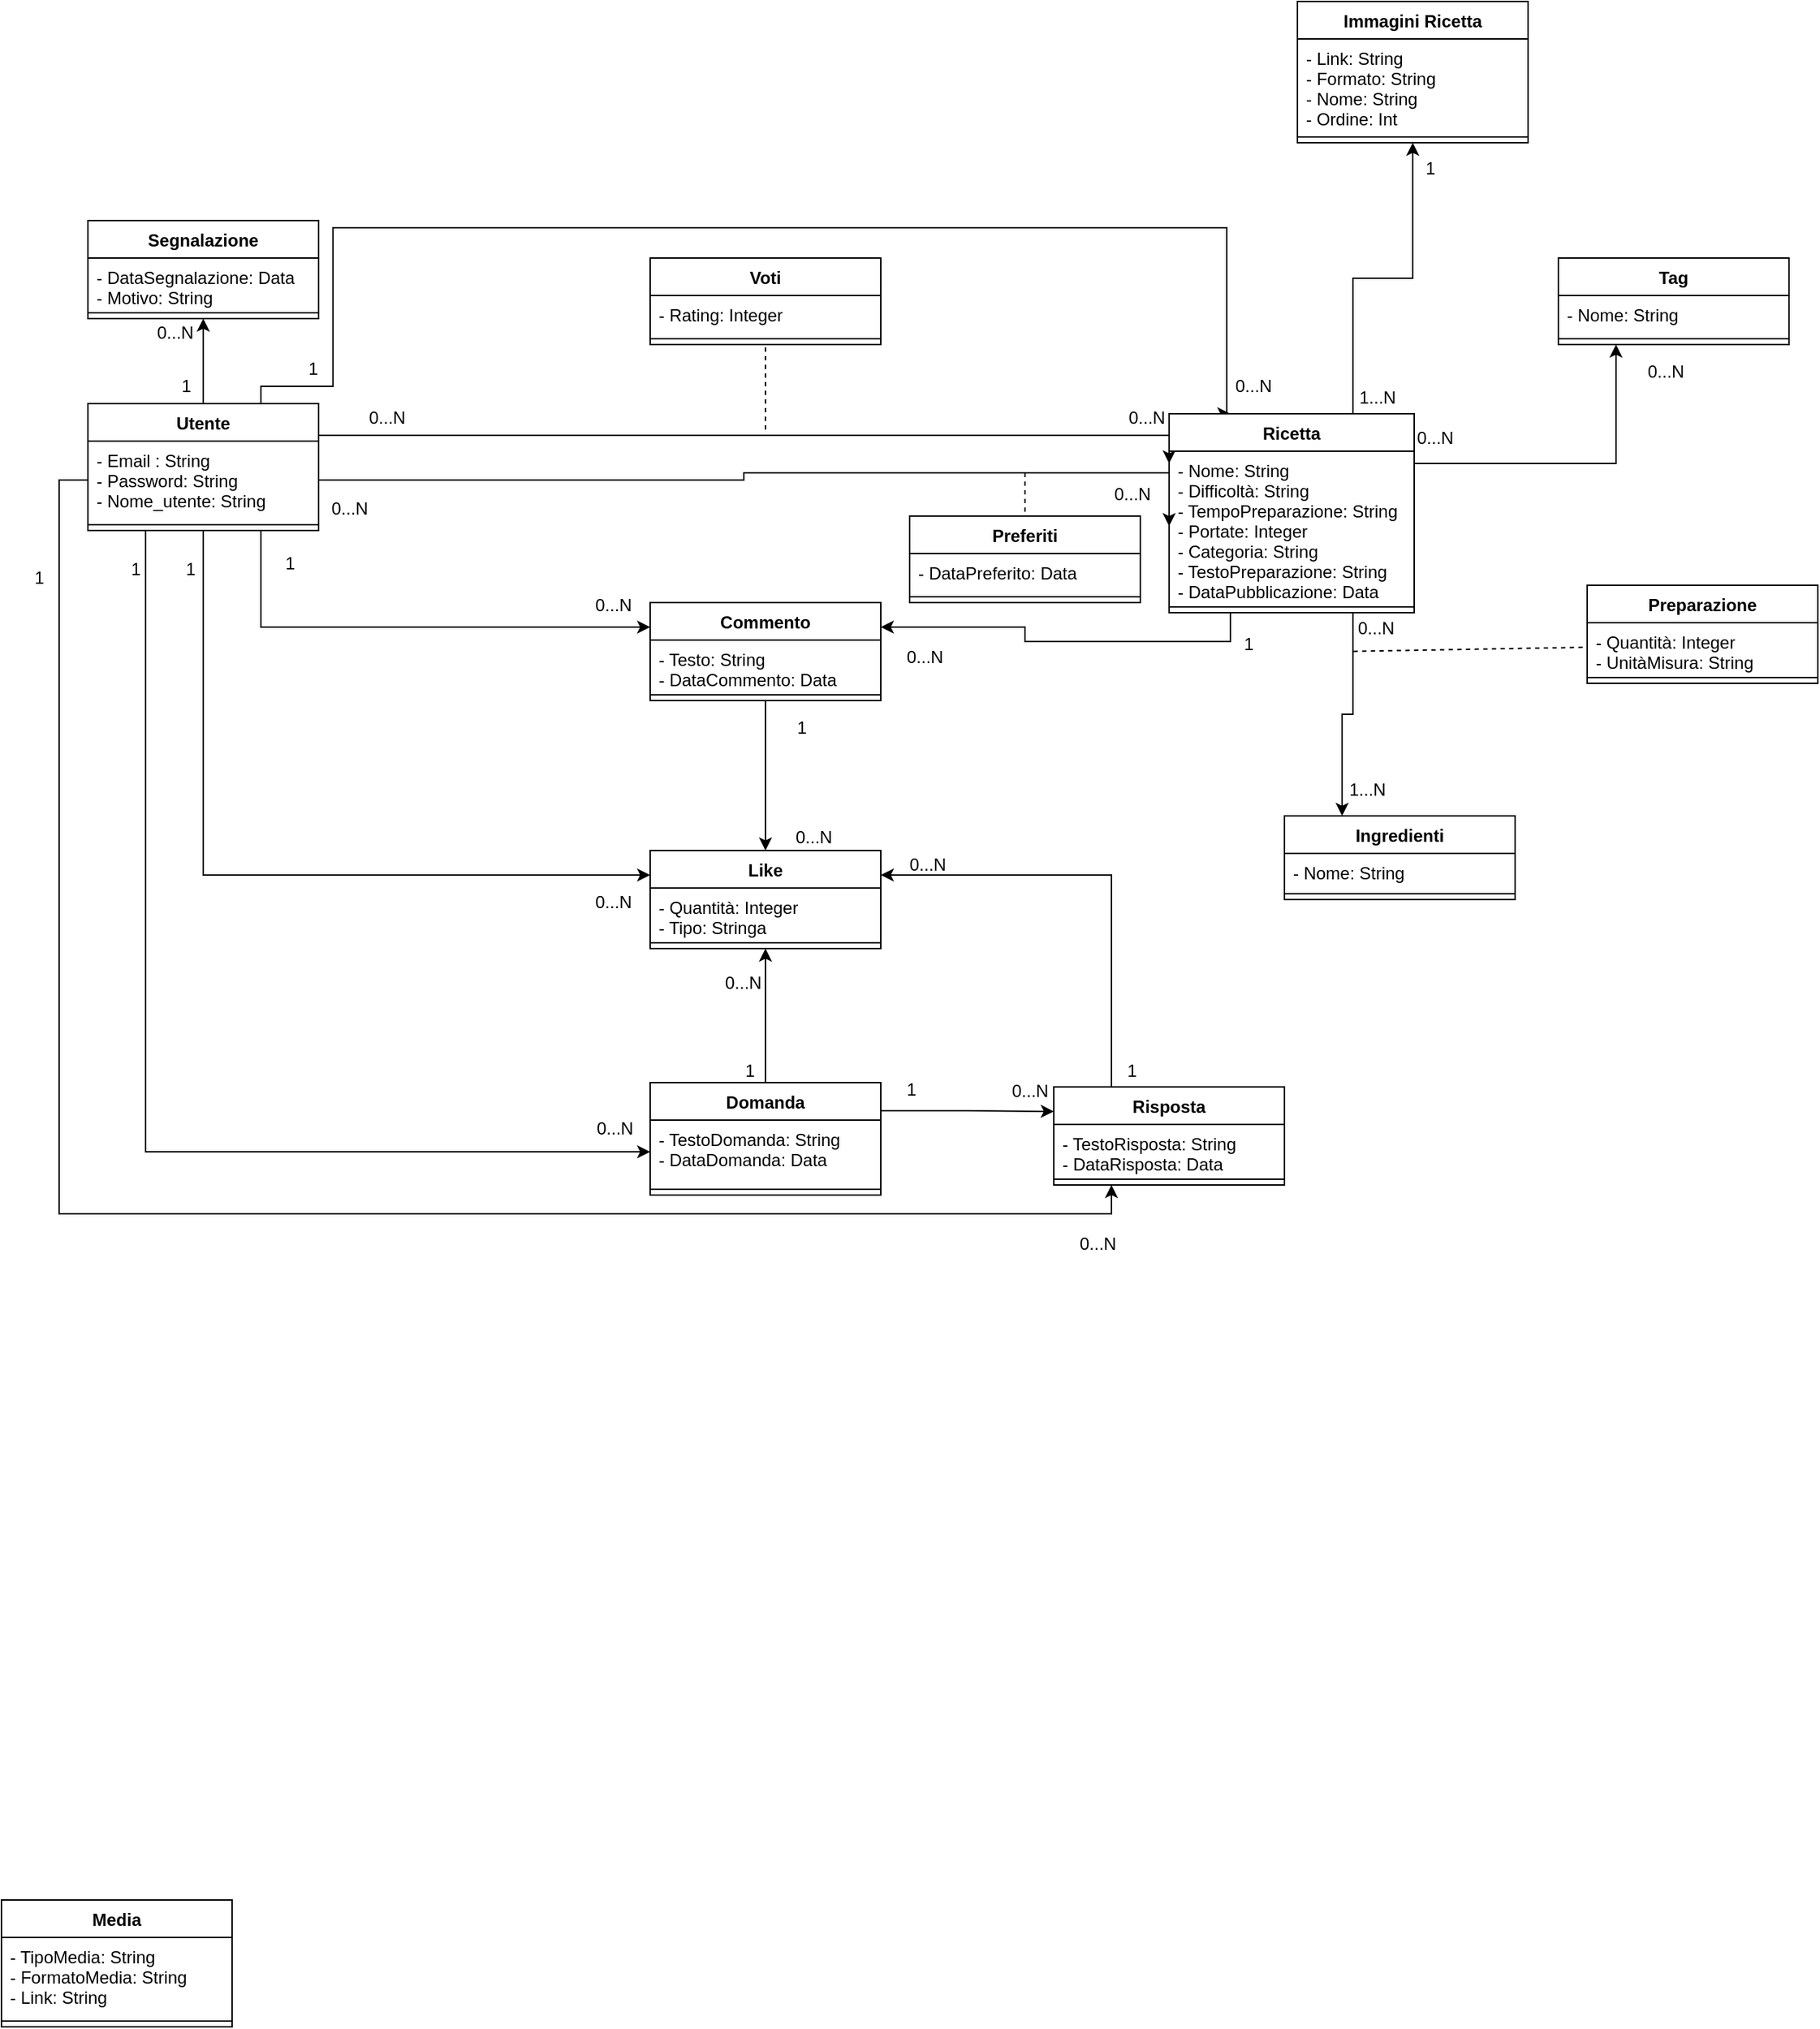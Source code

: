<mxfile version="10.5.9" type="device"><diagram id="XpXjDNt-3Lndr2vm-Jvw" name="Page-1"><mxGraphModel dx="1010" dy="2893" grid="1" gridSize="10" guides="1" tooltips="1" connect="1" arrows="1" fold="1" page="1" pageScale="1" pageWidth="1654" pageHeight="2336" math="0" shadow="0"><root><mxCell id="0"/><mxCell id="1" parent="0"/><mxCell id="xp0NEgEFZa0FCV6qBXXA-51" style="edgeStyle=orthogonalEdgeStyle;rounded=0;orthogonalLoop=1;jettySize=auto;html=1;exitX=1;exitY=0.25;exitDx=0;exitDy=0;entryX=0;entryY=0.25;entryDx=0;entryDy=0;" parent="1" source="xp0NEgEFZa0FCV6qBXXA-1" target="xp0NEgEFZa0FCV6qBXXA-5" edge="1"><mxGeometry relative="1" as="geometry"><Array as="points"><mxPoint x="830" y="214"/></Array></mxGeometry></mxCell><mxCell id="xp0NEgEFZa0FCV6qBXXA-63" style="edgeStyle=orthogonalEdgeStyle;rounded=0;orthogonalLoop=1;jettySize=auto;html=1;exitX=0.75;exitY=1;exitDx=0;exitDy=0;entryX=0;entryY=0.25;entryDx=0;entryDy=0;" parent="1" source="xp0NEgEFZa0FCV6qBXXA-1" target="xp0NEgEFZa0FCV6qBXXA-9" edge="1"><mxGeometry relative="1" as="geometry"/></mxCell><mxCell id="xp0NEgEFZa0FCV6qBXXA-66" style="edgeStyle=orthogonalEdgeStyle;rounded=0;orthogonalLoop=1;jettySize=auto;html=1;exitX=0.5;exitY=1;exitDx=0;exitDy=0;entryX=0;entryY=0.25;entryDx=0;entryDy=0;" parent="1" source="xp0NEgEFZa0FCV6qBXXA-1" target="xp0NEgEFZa0FCV6qBXXA-13" edge="1"><mxGeometry relative="1" as="geometry"/></mxCell><mxCell id="xp0NEgEFZa0FCV6qBXXA-76" style="edgeStyle=orthogonalEdgeStyle;rounded=0;orthogonalLoop=1;jettySize=auto;html=1;exitX=0.5;exitY=0;exitDx=0;exitDy=0;entryX=0.5;entryY=1;entryDx=0;entryDy=0;" parent="1" source="xp0NEgEFZa0FCV6qBXXA-1" target="xp0NEgEFZa0FCV6qBXXA-33" edge="1"><mxGeometry relative="1" as="geometry"/></mxCell><mxCell id="xp0NEgEFZa0FCV6qBXXA-88" style="edgeStyle=orthogonalEdgeStyle;rounded=0;orthogonalLoop=1;jettySize=auto;html=1;exitX=0.75;exitY=0;exitDx=0;exitDy=0;entryX=0.25;entryY=0;entryDx=0;entryDy=0;" parent="1" source="xp0NEgEFZa0FCV6qBXXA-1" target="xp0NEgEFZa0FCV6qBXXA-5" edge="1"><mxGeometry relative="1" as="geometry"><Array as="points"><mxPoint x="200" y="180"/><mxPoint x="250" y="180"/><mxPoint x="250" y="70"/><mxPoint x="870" y="70"/></Array></mxGeometry></mxCell><mxCell id="fRyMFQYkiwxpKiQndbeK-6" style="edgeStyle=orthogonalEdgeStyle;rounded=0;orthogonalLoop=1;jettySize=auto;html=1;exitX=0.25;exitY=1;exitDx=0;exitDy=0;entryX=0;entryY=0.5;entryDx=0;entryDy=0;" parent="1" source="xp0NEgEFZa0FCV6qBXXA-1" target="xp0NEgEFZa0FCV6qBXXA-38" edge="1"><mxGeometry relative="1" as="geometry"/></mxCell><mxCell id="xp0NEgEFZa0FCV6qBXXA-1" value="Utente" style="swimlane;fontStyle=1;align=center;verticalAlign=top;childLayout=stackLayout;horizontal=1;startSize=26;horizontalStack=0;resizeParent=1;resizeParentMax=0;resizeLast=0;collapsible=1;marginBottom=0;" parent="1" vertex="1"><mxGeometry x="80" y="192" width="160" height="88" as="geometry"/></mxCell><mxCell id="xp0NEgEFZa0FCV6qBXXA-2" value="- Email : String&#xA;- Password: String&#xA;- Nome_utente: String&#xA;" style="text;strokeColor=none;fillColor=none;align=left;verticalAlign=top;spacingLeft=4;spacingRight=4;overflow=hidden;rotatable=0;points=[[0,0.5],[1,0.5]];portConstraint=eastwest;" parent="xp0NEgEFZa0FCV6qBXXA-1" vertex="1"><mxGeometry y="26" width="160" height="54" as="geometry"/></mxCell><mxCell id="xp0NEgEFZa0FCV6qBXXA-3" value="" style="line;strokeWidth=1;fillColor=none;align=left;verticalAlign=middle;spacingTop=-1;spacingLeft=3;spacingRight=3;rotatable=0;labelPosition=right;points=[];portConstraint=eastwest;" parent="xp0NEgEFZa0FCV6qBXXA-1" vertex="1"><mxGeometry y="80" width="160" height="8" as="geometry"/></mxCell><mxCell id="xp0NEgEFZa0FCV6qBXXA-57" style="edgeStyle=orthogonalEdgeStyle;rounded=0;orthogonalLoop=1;jettySize=auto;html=1;exitX=0.75;exitY=1;exitDx=0;exitDy=0;entryX=0.25;entryY=0;entryDx=0;entryDy=0;" parent="1" source="xp0NEgEFZa0FCV6qBXXA-5" target="xp0NEgEFZa0FCV6qBXXA-21" edge="1"><mxGeometry relative="1" as="geometry"/></mxCell><mxCell id="xp0NEgEFZa0FCV6qBXXA-64" style="edgeStyle=orthogonalEdgeStyle;rounded=0;orthogonalLoop=1;jettySize=auto;html=1;exitX=0.25;exitY=1;exitDx=0;exitDy=0;entryX=1;entryY=0.25;entryDx=0;entryDy=0;" parent="1" source="xp0NEgEFZa0FCV6qBXXA-5" target="xp0NEgEFZa0FCV6qBXXA-9" edge="1"><mxGeometry relative="1" as="geometry"/></mxCell><mxCell id="xp0NEgEFZa0FCV6qBXXA-78" style="edgeStyle=orthogonalEdgeStyle;rounded=0;orthogonalLoop=1;jettySize=auto;html=1;exitX=1;exitY=0.25;exitDx=0;exitDy=0;entryX=0.25;entryY=1;entryDx=0;entryDy=0;" parent="1" source="xp0NEgEFZa0FCV6qBXXA-5" target="xp0NEgEFZa0FCV6qBXXA-25" edge="1"><mxGeometry relative="1" as="geometry"/></mxCell><mxCell id="4UnbL6Nu-8qdcva4Nt-v-6" style="edgeStyle=orthogonalEdgeStyle;rounded=0;orthogonalLoop=1;jettySize=auto;html=1;exitX=0.75;exitY=0;exitDx=0;exitDy=0;entryX=0.5;entryY=1;entryDx=0;entryDy=0;" parent="1" source="xp0NEgEFZa0FCV6qBXXA-5" target="4UnbL6Nu-8qdcva4Nt-v-1" edge="1"><mxGeometry relative="1" as="geometry"/></mxCell><mxCell id="xp0NEgEFZa0FCV6qBXXA-5" value="Ricetta" style="swimlane;fontStyle=1;align=center;verticalAlign=top;childLayout=stackLayout;horizontal=1;startSize=26;horizontalStack=0;resizeParent=1;resizeParentMax=0;resizeLast=0;collapsible=1;marginBottom=0;" parent="1" vertex="1"><mxGeometry x="830" y="199" width="170" height="138" as="geometry"/></mxCell><mxCell id="xp0NEgEFZa0FCV6qBXXA-6" value="- Nome: String&#xA;- Difficoltà: String&#xA;- TempoPreparazione: String&#xA;- Portate: Integer&#xA;- Categoria: String&#xA;- TestoPreparazione: String&#xA;- DataPubblicazione: Data&#xA;&#xA;" style="text;strokeColor=none;fillColor=none;align=left;verticalAlign=top;spacingLeft=4;spacingRight=4;overflow=hidden;rotatable=0;points=[[0,0.5],[1,0.5]];portConstraint=eastwest;" parent="xp0NEgEFZa0FCV6qBXXA-5" vertex="1"><mxGeometry y="26" width="170" height="104" as="geometry"/></mxCell><mxCell id="xp0NEgEFZa0FCV6qBXXA-7" value="" style="line;strokeWidth=1;fillColor=none;align=left;verticalAlign=middle;spacingTop=-1;spacingLeft=3;spacingRight=3;rotatable=0;labelPosition=right;points=[];portConstraint=eastwest;" parent="xp0NEgEFZa0FCV6qBXXA-5" vertex="1"><mxGeometry y="130" width="170" height="8" as="geometry"/></mxCell><mxCell id="xp0NEgEFZa0FCV6qBXXA-65" style="edgeStyle=orthogonalEdgeStyle;rounded=0;orthogonalLoop=1;jettySize=auto;html=1;exitX=0.5;exitY=1;exitDx=0;exitDy=0;entryX=0.5;entryY=0;entryDx=0;entryDy=0;" parent="1" source="xp0NEgEFZa0FCV6qBXXA-9" target="xp0NEgEFZa0FCV6qBXXA-13" edge="1"><mxGeometry relative="1" as="geometry"/></mxCell><mxCell id="xp0NEgEFZa0FCV6qBXXA-9" value="Commento" style="swimlane;fontStyle=1;align=center;verticalAlign=top;childLayout=stackLayout;horizontal=1;startSize=26;horizontalStack=0;resizeParent=1;resizeParentMax=0;resizeLast=0;collapsible=1;marginBottom=0;" parent="1" vertex="1"><mxGeometry x="470" y="330" width="160" height="68" as="geometry"/></mxCell><mxCell id="xp0NEgEFZa0FCV6qBXXA-10" value="- Testo: String&#xA;- DataCommento: Data&#xA;" style="text;strokeColor=none;fillColor=none;align=left;verticalAlign=top;spacingLeft=4;spacingRight=4;overflow=hidden;rotatable=0;points=[[0,0.5],[1,0.5]];portConstraint=eastwest;" parent="xp0NEgEFZa0FCV6qBXXA-9" vertex="1"><mxGeometry y="26" width="160" height="34" as="geometry"/></mxCell><mxCell id="xp0NEgEFZa0FCV6qBXXA-11" value="" style="line;strokeWidth=1;fillColor=none;align=left;verticalAlign=middle;spacingTop=-1;spacingLeft=3;spacingRight=3;rotatable=0;labelPosition=right;points=[];portConstraint=eastwest;" parent="xp0NEgEFZa0FCV6qBXXA-9" vertex="1"><mxGeometry y="60" width="160" height="8" as="geometry"/></mxCell><mxCell id="xp0NEgEFZa0FCV6qBXXA-13" value="Like" style="swimlane;fontStyle=1;align=center;verticalAlign=top;childLayout=stackLayout;horizontal=1;startSize=26;horizontalStack=0;resizeParent=1;resizeParentMax=0;resizeLast=0;collapsible=1;marginBottom=0;" parent="1" vertex="1"><mxGeometry x="470" y="502" width="160" height="68" as="geometry"/></mxCell><mxCell id="xp0NEgEFZa0FCV6qBXXA-14" value="- Quantità: Integer&#xA;- Tipo: Stringa&#xA;" style="text;strokeColor=none;fillColor=none;align=left;verticalAlign=top;spacingLeft=4;spacingRight=4;overflow=hidden;rotatable=0;points=[[0,0.5],[1,0.5]];portConstraint=eastwest;" parent="xp0NEgEFZa0FCV6qBXXA-13" vertex="1"><mxGeometry y="26" width="160" height="34" as="geometry"/></mxCell><mxCell id="xp0NEgEFZa0FCV6qBXXA-15" value="" style="line;strokeWidth=1;fillColor=none;align=left;verticalAlign=middle;spacingTop=-1;spacingLeft=3;spacingRight=3;rotatable=0;labelPosition=right;points=[];portConstraint=eastwest;" parent="xp0NEgEFZa0FCV6qBXXA-13" vertex="1"><mxGeometry y="60" width="160" height="8" as="geometry"/></mxCell><mxCell id="xp0NEgEFZa0FCV6qBXXA-17" value="Voti" style="swimlane;fontStyle=1;align=center;verticalAlign=top;childLayout=stackLayout;horizontal=1;startSize=26;horizontalStack=0;resizeParent=1;resizeParentMax=0;resizeLast=0;collapsible=1;marginBottom=0;" parent="1" vertex="1"><mxGeometry x="470" y="91" width="160" height="60" as="geometry"/></mxCell><mxCell id="xp0NEgEFZa0FCV6qBXXA-18" value="- Rating: Integer" style="text;strokeColor=none;fillColor=none;align=left;verticalAlign=top;spacingLeft=4;spacingRight=4;overflow=hidden;rotatable=0;points=[[0,0.5],[1,0.5]];portConstraint=eastwest;" parent="xp0NEgEFZa0FCV6qBXXA-17" vertex="1"><mxGeometry y="26" width="160" height="26" as="geometry"/></mxCell><mxCell id="xp0NEgEFZa0FCV6qBXXA-19" value="" style="line;strokeWidth=1;fillColor=none;align=left;verticalAlign=middle;spacingTop=-1;spacingLeft=3;spacingRight=3;rotatable=0;labelPosition=right;points=[];portConstraint=eastwest;" parent="xp0NEgEFZa0FCV6qBXXA-17" vertex="1"><mxGeometry y="52" width="160" height="8" as="geometry"/></mxCell><mxCell id="xp0NEgEFZa0FCV6qBXXA-21" value="Ingredienti" style="swimlane;fontStyle=1;align=center;verticalAlign=top;childLayout=stackLayout;horizontal=1;startSize=26;horizontalStack=0;resizeParent=1;resizeParentMax=0;resizeLast=0;collapsible=1;marginBottom=0;" parent="1" vertex="1"><mxGeometry x="910" y="478" width="160" height="58" as="geometry"/></mxCell><mxCell id="xp0NEgEFZa0FCV6qBXXA-22" value="- Nome: String&#xA;" style="text;strokeColor=none;fillColor=none;align=left;verticalAlign=top;spacingLeft=4;spacingRight=4;overflow=hidden;rotatable=0;points=[[0,0.5],[1,0.5]];portConstraint=eastwest;" parent="xp0NEgEFZa0FCV6qBXXA-21" vertex="1"><mxGeometry y="26" width="160" height="24" as="geometry"/></mxCell><mxCell id="xp0NEgEFZa0FCV6qBXXA-23" value="" style="line;strokeWidth=1;fillColor=none;align=left;verticalAlign=middle;spacingTop=-1;spacingLeft=3;spacingRight=3;rotatable=0;labelPosition=right;points=[];portConstraint=eastwest;" parent="xp0NEgEFZa0FCV6qBXXA-21" vertex="1"><mxGeometry y="50" width="160" height="8" as="geometry"/></mxCell><mxCell id="xp0NEgEFZa0FCV6qBXXA-25" value="Tag" style="swimlane;fontStyle=1;align=center;verticalAlign=top;childLayout=stackLayout;horizontal=1;startSize=26;horizontalStack=0;resizeParent=1;resizeParentMax=0;resizeLast=0;collapsible=1;marginBottom=0;" parent="1" vertex="1"><mxGeometry x="1100" y="91" width="160" height="60" as="geometry"/></mxCell><mxCell id="xp0NEgEFZa0FCV6qBXXA-26" value="- Nome: String" style="text;strokeColor=none;fillColor=none;align=left;verticalAlign=top;spacingLeft=4;spacingRight=4;overflow=hidden;rotatable=0;points=[[0,0.5],[1,0.5]];portConstraint=eastwest;" parent="xp0NEgEFZa0FCV6qBXXA-25" vertex="1"><mxGeometry y="26" width="160" height="26" as="geometry"/></mxCell><mxCell id="xp0NEgEFZa0FCV6qBXXA-27" value="" style="line;strokeWidth=1;fillColor=none;align=left;verticalAlign=middle;spacingTop=-1;spacingLeft=3;spacingRight=3;rotatable=0;labelPosition=right;points=[];portConstraint=eastwest;" parent="xp0NEgEFZa0FCV6qBXXA-25" vertex="1"><mxGeometry y="52" width="160" height="8" as="geometry"/></mxCell><mxCell id="xp0NEgEFZa0FCV6qBXXA-29" value="Preferiti" style="swimlane;fontStyle=1;align=center;verticalAlign=top;childLayout=stackLayout;horizontal=1;startSize=26;horizontalStack=0;resizeParent=1;resizeParentMax=0;resizeLast=0;collapsible=1;marginBottom=0;" parent="1" vertex="1"><mxGeometry x="650" y="270" width="160" height="60" as="geometry"/></mxCell><mxCell id="xp0NEgEFZa0FCV6qBXXA-30" value="- DataPreferito: Data" style="text;strokeColor=none;fillColor=none;align=left;verticalAlign=top;spacingLeft=4;spacingRight=4;overflow=hidden;rotatable=0;points=[[0,0.5],[1,0.5]];portConstraint=eastwest;" parent="xp0NEgEFZa0FCV6qBXXA-29" vertex="1"><mxGeometry y="26" width="160" height="26" as="geometry"/></mxCell><mxCell id="xp0NEgEFZa0FCV6qBXXA-31" value="" style="line;strokeWidth=1;fillColor=none;align=left;verticalAlign=middle;spacingTop=-1;spacingLeft=3;spacingRight=3;rotatable=0;labelPosition=right;points=[];portConstraint=eastwest;" parent="xp0NEgEFZa0FCV6qBXXA-29" vertex="1"><mxGeometry y="52" width="160" height="8" as="geometry"/></mxCell><mxCell id="xp0NEgEFZa0FCV6qBXXA-33" value="Segnalazione" style="swimlane;fontStyle=1;align=center;verticalAlign=top;childLayout=stackLayout;horizontal=1;startSize=26;horizontalStack=0;resizeParent=1;resizeParentMax=0;resizeLast=0;collapsible=1;marginBottom=0;" parent="1" vertex="1"><mxGeometry x="80" y="65" width="160" height="68" as="geometry"/></mxCell><mxCell id="xp0NEgEFZa0FCV6qBXXA-34" value="- DataSegnalazione: Data&#xA;- Motivo: String&#xA;" style="text;strokeColor=none;fillColor=none;align=left;verticalAlign=top;spacingLeft=4;spacingRight=4;overflow=hidden;rotatable=0;points=[[0,0.5],[1,0.5]];portConstraint=eastwest;" parent="xp0NEgEFZa0FCV6qBXXA-33" vertex="1"><mxGeometry y="26" width="160" height="34" as="geometry"/></mxCell><mxCell id="xp0NEgEFZa0FCV6qBXXA-35" value="" style="line;strokeWidth=1;fillColor=none;align=left;verticalAlign=middle;spacingTop=-1;spacingLeft=3;spacingRight=3;rotatable=0;labelPosition=right;points=[];portConstraint=eastwest;" parent="xp0NEgEFZa0FCV6qBXXA-33" vertex="1"><mxGeometry y="60" width="160" height="8" as="geometry"/></mxCell><mxCell id="xp0NEgEFZa0FCV6qBXXA-73" style="edgeStyle=orthogonalEdgeStyle;rounded=0;orthogonalLoop=1;jettySize=auto;html=1;exitX=1;exitY=0.25;exitDx=0;exitDy=0;entryX=0;entryY=0.25;entryDx=0;entryDy=0;" parent="1" source="xp0NEgEFZa0FCV6qBXXA-37" target="xp0NEgEFZa0FCV6qBXXA-41" edge="1"><mxGeometry relative="1" as="geometry"/></mxCell><mxCell id="xp0NEgEFZa0FCV6qBXXA-74" style="edgeStyle=orthogonalEdgeStyle;rounded=0;orthogonalLoop=1;jettySize=auto;html=1;exitX=0.5;exitY=0;exitDx=0;exitDy=0;entryX=0.5;entryY=1;entryDx=0;entryDy=0;" parent="1" source="xp0NEgEFZa0FCV6qBXXA-37" target="xp0NEgEFZa0FCV6qBXXA-13" edge="1"><mxGeometry relative="1" as="geometry"/></mxCell><mxCell id="xp0NEgEFZa0FCV6qBXXA-37" value="Domanda" style="swimlane;fontStyle=1;align=center;verticalAlign=top;childLayout=stackLayout;horizontal=1;startSize=26;horizontalStack=0;resizeParent=1;resizeParentMax=0;resizeLast=0;collapsible=1;marginBottom=0;" parent="1" vertex="1"><mxGeometry x="470" y="663" width="160" height="78" as="geometry"/></mxCell><mxCell id="xp0NEgEFZa0FCV6qBXXA-38" value="- TestoDomanda: String&#xA;- DataDomanda: Data&#xA;" style="text;strokeColor=none;fillColor=none;align=left;verticalAlign=top;spacingLeft=4;spacingRight=4;overflow=hidden;rotatable=0;points=[[0,0.5],[1,0.5]];portConstraint=eastwest;" parent="xp0NEgEFZa0FCV6qBXXA-37" vertex="1"><mxGeometry y="26" width="160" height="44" as="geometry"/></mxCell><mxCell id="xp0NEgEFZa0FCV6qBXXA-39" value="" style="line;strokeWidth=1;fillColor=none;align=left;verticalAlign=middle;spacingTop=-1;spacingLeft=3;spacingRight=3;rotatable=0;labelPosition=right;points=[];portConstraint=eastwest;" parent="xp0NEgEFZa0FCV6qBXXA-37" vertex="1"><mxGeometry y="70" width="160" height="8" as="geometry"/></mxCell><mxCell id="xp0NEgEFZa0FCV6qBXXA-75" style="edgeStyle=orthogonalEdgeStyle;rounded=0;orthogonalLoop=1;jettySize=auto;html=1;exitX=0.25;exitY=0;exitDx=0;exitDy=0;entryX=1;entryY=0.25;entryDx=0;entryDy=0;" parent="1" source="xp0NEgEFZa0FCV6qBXXA-41" target="xp0NEgEFZa0FCV6qBXXA-13" edge="1"><mxGeometry relative="1" as="geometry"/></mxCell><mxCell id="xp0NEgEFZa0FCV6qBXXA-41" value="Risposta" style="swimlane;fontStyle=1;align=center;verticalAlign=top;childLayout=stackLayout;horizontal=1;startSize=26;horizontalStack=0;resizeParent=1;resizeParentMax=0;resizeLast=0;collapsible=1;marginBottom=0;" parent="1" vertex="1"><mxGeometry x="750" y="666" width="160" height="68" as="geometry"/></mxCell><mxCell id="xp0NEgEFZa0FCV6qBXXA-42" value="- TestoRisposta: String&#xA;- DataRisposta: Data&#xA;" style="text;strokeColor=none;fillColor=none;align=left;verticalAlign=top;spacingLeft=4;spacingRight=4;overflow=hidden;rotatable=0;points=[[0,0.5],[1,0.5]];portConstraint=eastwest;" parent="xp0NEgEFZa0FCV6qBXXA-41" vertex="1"><mxGeometry y="26" width="160" height="34" as="geometry"/></mxCell><mxCell id="xp0NEgEFZa0FCV6qBXXA-43" value="" style="line;strokeWidth=1;fillColor=none;align=left;verticalAlign=middle;spacingTop=-1;spacingLeft=3;spacingRight=3;rotatable=0;labelPosition=right;points=[];portConstraint=eastwest;" parent="xp0NEgEFZa0FCV6qBXXA-41" vertex="1"><mxGeometry y="60" width="160" height="8" as="geometry"/></mxCell><mxCell id="xp0NEgEFZa0FCV6qBXXA-45" value="Media" style="swimlane;fontStyle=1;align=center;verticalAlign=top;childLayout=stackLayout;horizontal=1;startSize=26;horizontalStack=0;resizeParent=1;resizeParentMax=0;resizeLast=0;collapsible=1;marginBottom=0;" parent="1" vertex="1"><mxGeometry x="20" y="1230" width="160" height="88" as="geometry"/></mxCell><mxCell id="xp0NEgEFZa0FCV6qBXXA-46" value="- TipoMedia: String&#xA;- FormatoMedia: String&#xA;- Link: String&#xA;" style="text;strokeColor=none;fillColor=none;align=left;verticalAlign=top;spacingLeft=4;spacingRight=4;overflow=hidden;rotatable=0;points=[[0,0.5],[1,0.5]];portConstraint=eastwest;" parent="xp0NEgEFZa0FCV6qBXXA-45" vertex="1"><mxGeometry y="26" width="160" height="54" as="geometry"/></mxCell><mxCell id="xp0NEgEFZa0FCV6qBXXA-47" value="" style="line;strokeWidth=1;fillColor=none;align=left;verticalAlign=middle;spacingTop=-1;spacingLeft=3;spacingRight=3;rotatable=0;labelPosition=right;points=[];portConstraint=eastwest;" parent="xp0NEgEFZa0FCV6qBXXA-45" vertex="1"><mxGeometry y="80" width="160" height="8" as="geometry"/></mxCell><mxCell id="xp0NEgEFZa0FCV6qBXXA-55" value="" style="endArrow=none;dashed=1;html=1;entryX=0.5;entryY=1;entryDx=0;entryDy=0;" parent="1" target="xp0NEgEFZa0FCV6qBXXA-17" edge="1"><mxGeometry width="50" height="50" relative="1" as="geometry"><mxPoint x="550" y="210" as="sourcePoint"/><mxPoint x="570" y="290" as="targetPoint"/></mxGeometry></mxCell><mxCell id="xp0NEgEFZa0FCV6qBXXA-56" value="" style="endArrow=none;dashed=1;html=1;entryX=0.5;entryY=0;entryDx=0;entryDy=0;" parent="1" target="xp0NEgEFZa0FCV6qBXXA-29" edge="1"><mxGeometry width="50" height="50" relative="1" as="geometry"><mxPoint x="730" y="240" as="sourcePoint"/><mxPoint x="730" y="250" as="targetPoint"/></mxGeometry></mxCell><mxCell id="xp0NEgEFZa0FCV6qBXXA-58" value="Preparazione" style="swimlane;fontStyle=1;align=center;verticalAlign=top;childLayout=stackLayout;horizontal=1;startSize=26;horizontalStack=0;resizeParent=1;resizeParentMax=0;resizeLast=0;collapsible=1;marginBottom=0;" parent="1" vertex="1"><mxGeometry x="1120" y="318" width="160" height="68" as="geometry"/></mxCell><mxCell id="xp0NEgEFZa0FCV6qBXXA-59" value="- Quantità: Integer&#xA;- UnitàMisura: String" style="text;strokeColor=none;fillColor=none;align=left;verticalAlign=top;spacingLeft=4;spacingRight=4;overflow=hidden;rotatable=0;points=[[0,0.5],[1,0.5]];portConstraint=eastwest;" parent="xp0NEgEFZa0FCV6qBXXA-58" vertex="1"><mxGeometry y="26" width="160" height="34" as="geometry"/></mxCell><mxCell id="xp0NEgEFZa0FCV6qBXXA-60" value="" style="line;strokeWidth=1;fillColor=none;align=left;verticalAlign=middle;spacingTop=-1;spacingLeft=3;spacingRight=3;rotatable=0;labelPosition=right;points=[];portConstraint=eastwest;" parent="xp0NEgEFZa0FCV6qBXXA-58" vertex="1"><mxGeometry y="60" width="160" height="8" as="geometry"/></mxCell><mxCell id="xp0NEgEFZa0FCV6qBXXA-62" value="" style="endArrow=none;dashed=1;html=1;entryX=0;entryY=0.5;entryDx=0;entryDy=0;exitX=-0.028;exitY=1.291;exitDx=0;exitDy=0;exitPerimeter=0;" parent="1" source="xp0NEgEFZa0FCV6qBXXA-98" target="xp0NEgEFZa0FCV6qBXXA-59" edge="1"><mxGeometry width="50" height="50" relative="1" as="geometry"><mxPoint x="950" y="360" as="sourcePoint"/><mxPoint x="1050" y="350" as="targetPoint"/></mxGeometry></mxCell><mxCell id="xp0NEgEFZa0FCV6qBXXA-79" value="1" style="text;html=1;resizable=0;points=[];autosize=1;align=left;verticalAlign=top;spacingTop=-4;" parent="1" vertex="1"><mxGeometry x="143" y="170" width="20" height="20" as="geometry"/></mxCell><mxCell id="xp0NEgEFZa0FCV6qBXXA-80" value="0...N" style="text;html=1;resizable=0;points=[];autosize=1;align=left;verticalAlign=top;spacingTop=-4;" parent="1" vertex="1"><mxGeometry x="126" y="133" width="40" height="20" as="geometry"/></mxCell><mxCell id="xp0NEgEFZa0FCV6qBXXA-83" value="0...N" style="text;html=1;resizable=0;points=[];autosize=1;align=left;verticalAlign=top;spacingTop=-4;" parent="1" vertex="1"><mxGeometry x="800" y="192" width="40" height="20" as="geometry"/></mxCell><mxCell id="xp0NEgEFZa0FCV6qBXXA-84" value="0...N" style="text;html=1;resizable=0;points=[];autosize=1;align=left;verticalAlign=top;spacingTop=-4;" parent="1" vertex="1"><mxGeometry x="273" y="192" width="40" height="20" as="geometry"/></mxCell><mxCell id="xp0NEgEFZa0FCV6qBXXA-85" style="edgeStyle=orthogonalEdgeStyle;rounded=0;orthogonalLoop=1;jettySize=auto;html=1;exitX=1;exitY=0.5;exitDx=0;exitDy=0;entryX=0;entryY=0.5;entryDx=0;entryDy=0;" parent="1" source="xp0NEgEFZa0FCV6qBXXA-2" target="xp0NEgEFZa0FCV6qBXXA-6" edge="1"><mxGeometry relative="1" as="geometry"><Array as="points"><mxPoint x="535" y="245"/><mxPoint x="535" y="240"/><mxPoint x="830" y="240"/></Array></mxGeometry></mxCell><mxCell id="xp0NEgEFZa0FCV6qBXXA-86" value="0...N" style="text;html=1;resizable=0;points=[];autosize=1;align=left;verticalAlign=top;spacingTop=-4;" parent="1" vertex="1"><mxGeometry x="247" y="255" width="40" height="20" as="geometry"/></mxCell><mxCell id="xp0NEgEFZa0FCV6qBXXA-87" value="0...N" style="text;html=1;resizable=0;points=[];autosize=1;align=left;verticalAlign=top;spacingTop=-4;" parent="1" vertex="1"><mxGeometry x="790" y="245" width="40" height="20" as="geometry"/></mxCell><mxCell id="xp0NEgEFZa0FCV6qBXXA-89" value="1" style="text;html=1;resizable=0;points=[];autosize=1;align=left;verticalAlign=top;spacingTop=-4;" parent="1" vertex="1"><mxGeometry x="231" y="158" width="20" height="20" as="geometry"/></mxCell><mxCell id="xp0NEgEFZa0FCV6qBXXA-90" value="0...N" style="text;html=1;resizable=0;points=[];autosize=1;align=left;verticalAlign=top;spacingTop=-4;" parent="1" vertex="1"><mxGeometry x="874" y="170" width="40" height="20" as="geometry"/></mxCell><mxCell id="xp0NEgEFZa0FCV6qBXXA-91" value="0...N" style="text;html=1;resizable=0;points=[];autosize=1;align=left;verticalAlign=top;spacingTop=-4;" parent="1" vertex="1"><mxGeometry x="1000" y="206" width="40" height="20" as="geometry"/></mxCell><mxCell id="xp0NEgEFZa0FCV6qBXXA-92" value="0...N" style="text;html=1;resizable=0;points=[];autosize=1;align=left;verticalAlign=top;spacingTop=-4;" parent="1" vertex="1"><mxGeometry x="1160" y="160" width="40" height="20" as="geometry"/></mxCell><mxCell id="xp0NEgEFZa0FCV6qBXXA-93" value="1...N" style="text;html=1;resizable=0;points=[];autosize=1;align=left;verticalAlign=top;spacingTop=-4;" parent="1" vertex="1"><mxGeometry x="953" y="450" width="40" height="20" as="geometry"/></mxCell><mxCell id="xp0NEgEFZa0FCV6qBXXA-98" value="0...N" style="text;html=1;resizable=0;points=[];autosize=1;align=left;verticalAlign=top;spacingTop=-4;" parent="1" vertex="1"><mxGeometry x="959" y="338" width="40" height="20" as="geometry"/></mxCell><mxCell id="fRyMFQYkiwxpKiQndbeK-1" value="1" style="text;html=1;resizable=0;points=[];autosize=1;align=left;verticalAlign=top;spacingTop=-4;" parent="1" vertex="1"><mxGeometry x="215" y="293" width="20" height="20" as="geometry"/></mxCell><mxCell id="fRyMFQYkiwxpKiQndbeK-2" value="0...N" style="text;html=1;resizable=0;points=[];autosize=1;align=left;verticalAlign=top;spacingTop=-4;" parent="1" vertex="1"><mxGeometry x="430" y="322" width="40" height="20" as="geometry"/></mxCell><mxCell id="fRyMFQYkiwxpKiQndbeK-4" value="1" style="text;html=1;resizable=0;points=[];autosize=1;align=left;verticalAlign=top;spacingTop=-4;" parent="1" vertex="1"><mxGeometry x="146" y="297" width="20" height="20" as="geometry"/></mxCell><mxCell id="fRyMFQYkiwxpKiQndbeK-5" value="0...N" style="text;html=1;resizable=0;points=[];autosize=1;align=left;verticalAlign=top;spacingTop=-4;" parent="1" vertex="1"><mxGeometry x="430" y="528" width="40" height="20" as="geometry"/></mxCell><mxCell id="fRyMFQYkiwxpKiQndbeK-7" style="edgeStyle=orthogonalEdgeStyle;rounded=0;orthogonalLoop=1;jettySize=auto;html=1;exitX=0;exitY=0.5;exitDx=0;exitDy=0;entryX=0.25;entryY=1;entryDx=0;entryDy=0;" parent="1" source="xp0NEgEFZa0FCV6qBXXA-2" target="xp0NEgEFZa0FCV6qBXXA-41" edge="1"><mxGeometry relative="1" as="geometry"/></mxCell><mxCell id="fRyMFQYkiwxpKiQndbeK-8" value="1" style="text;html=1;resizable=0;points=[];autosize=1;align=left;verticalAlign=top;spacingTop=-4;" parent="1" vertex="1"><mxGeometry x="108" y="297" width="20" height="20" as="geometry"/></mxCell><mxCell id="fRyMFQYkiwxpKiQndbeK-9" value="0...N" style="text;html=1;resizable=0;points=[];autosize=1;align=left;verticalAlign=top;spacingTop=-4;" parent="1" vertex="1"><mxGeometry x="431" y="685" width="40" height="20" as="geometry"/></mxCell><mxCell id="fRyMFQYkiwxpKiQndbeK-10" value="1" style="text;html=1;resizable=0;points=[];autosize=1;align=left;verticalAlign=top;spacingTop=-4;" parent="1" vertex="1"><mxGeometry x="41" y="303" width="20" height="20" as="geometry"/></mxCell><mxCell id="fRyMFQYkiwxpKiQndbeK-11" value="0...N" style="text;html=1;resizable=0;points=[];autosize=1;align=left;verticalAlign=top;spacingTop=-4;" parent="1" vertex="1"><mxGeometry x="766" y="765" width="40" height="20" as="geometry"/></mxCell><mxCell id="fRyMFQYkiwxpKiQndbeK-12" value="1" style="text;html=1;resizable=0;points=[];autosize=1;align=left;verticalAlign=top;spacingTop=-4;" parent="1" vertex="1"><mxGeometry x="646" y="658" width="20" height="20" as="geometry"/></mxCell><mxCell id="fRyMFQYkiwxpKiQndbeK-13" value="0...N" style="text;html=1;resizable=0;points=[];autosize=1;align=left;verticalAlign=top;spacingTop=-4;" parent="1" vertex="1"><mxGeometry x="719" y="659" width="40" height="20" as="geometry"/></mxCell><mxCell id="fRyMFQYkiwxpKiQndbeK-14" value="1" style="text;html=1;resizable=0;points=[];autosize=1;align=left;verticalAlign=top;spacingTop=-4;" parent="1" vertex="1"><mxGeometry x="534" y="645" width="20" height="20" as="geometry"/></mxCell><mxCell id="fRyMFQYkiwxpKiQndbeK-15" value="0...N" style="text;html=1;resizable=0;points=[];autosize=1;align=left;verticalAlign=top;spacingTop=-4;" parent="1" vertex="1"><mxGeometry x="520" y="584" width="40" height="20" as="geometry"/></mxCell><mxCell id="fRyMFQYkiwxpKiQndbeK-16" value="1" style="text;html=1;resizable=0;points=[];autosize=1;align=left;verticalAlign=top;spacingTop=-4;" parent="1" vertex="1"><mxGeometry x="799" y="645" width="20" height="20" as="geometry"/></mxCell><mxCell id="fRyMFQYkiwxpKiQndbeK-17" value="0...N" style="text;html=1;resizable=0;points=[];autosize=1;align=left;verticalAlign=top;spacingTop=-4;" parent="1" vertex="1"><mxGeometry x="648" y="502" width="40" height="20" as="geometry"/></mxCell><mxCell id="fRyMFQYkiwxpKiQndbeK-18" value="1" style="text;html=1;resizable=0;points=[];autosize=1;align=left;verticalAlign=top;spacingTop=-4;" parent="1" vertex="1"><mxGeometry x="570" y="407" width="20" height="20" as="geometry"/></mxCell><mxCell id="fRyMFQYkiwxpKiQndbeK-19" value="0...N" style="text;html=1;resizable=0;points=[];autosize=1;align=left;verticalAlign=top;spacingTop=-4;" parent="1" vertex="1"><mxGeometry x="569" y="483" width="40" height="20" as="geometry"/></mxCell><mxCell id="fRyMFQYkiwxpKiQndbeK-20" value="1" style="text;html=1;resizable=0;points=[];autosize=1;align=left;verticalAlign=top;spacingTop=-4;" parent="1" vertex="1"><mxGeometry x="880" y="349" width="20" height="20" as="geometry"/></mxCell><mxCell id="fRyMFQYkiwxpKiQndbeK-21" value="0...N" style="text;html=1;resizable=0;points=[];autosize=1;align=left;verticalAlign=top;spacingTop=-4;" parent="1" vertex="1"><mxGeometry x="646" y="358" width="40" height="20" as="geometry"/></mxCell><mxCell id="4UnbL6Nu-8qdcva4Nt-v-1" value="Immagini Ricetta" style="swimlane;fontStyle=1;align=center;verticalAlign=top;childLayout=stackLayout;horizontal=1;startSize=26;horizontalStack=0;resizeParent=1;resizeParentMax=0;resizeLast=0;collapsible=1;marginBottom=0;" parent="1" vertex="1"><mxGeometry x="919" y="-87" width="160" height="98" as="geometry"/></mxCell><mxCell id="4UnbL6Nu-8qdcva4Nt-v-2" value="- Link: String&#xA;- Formato: String&#xA;- Nome: String&#xA;- Ordine: Int&#xA;" style="text;strokeColor=none;fillColor=none;align=left;verticalAlign=top;spacingLeft=4;spacingRight=4;overflow=hidden;rotatable=0;points=[[0,0.5],[1,0.5]];portConstraint=eastwest;" parent="4UnbL6Nu-8qdcva4Nt-v-1" vertex="1"><mxGeometry y="26" width="160" height="64" as="geometry"/></mxCell><mxCell id="4UnbL6Nu-8qdcva4Nt-v-3" value="" style="line;strokeWidth=1;fillColor=none;align=left;verticalAlign=middle;spacingTop=-1;spacingLeft=3;spacingRight=3;rotatable=0;labelPosition=right;points=[];portConstraint=eastwest;" parent="4UnbL6Nu-8qdcva4Nt-v-1" vertex="1"><mxGeometry y="90" width="160" height="8" as="geometry"/></mxCell><mxCell id="4UnbL6Nu-8qdcva4Nt-v-7" value="1...N" style="text;html=1;resizable=0;points=[];autosize=1;align=left;verticalAlign=top;spacingTop=-4;" parent="1" vertex="1"><mxGeometry x="960" y="178" width="40" height="20" as="geometry"/></mxCell><mxCell id="4UnbL6Nu-8qdcva4Nt-v-8" value="1" style="text;html=1;resizable=0;points=[];autosize=1;align=left;verticalAlign=top;spacingTop=-4;" parent="1" vertex="1"><mxGeometry x="1006" y="19" width="20" height="20" as="geometry"/></mxCell></root></mxGraphModel></diagram></mxfile>